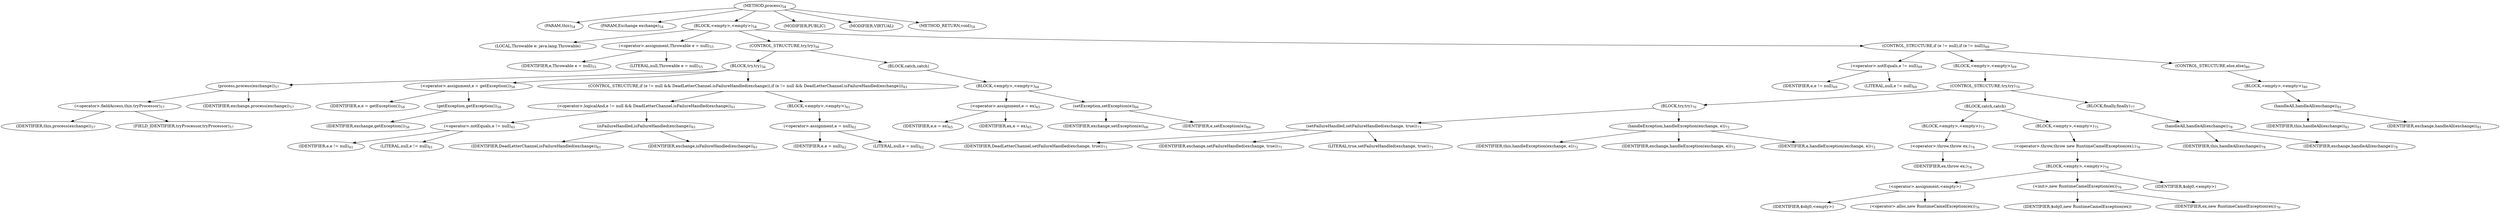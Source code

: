 digraph "process" {  
"85" [label = <(METHOD,process)<SUB>54</SUB>> ]
"8" [label = <(PARAM,this)<SUB>54</SUB>> ]
"86" [label = <(PARAM,Exchange exchange)<SUB>54</SUB>> ]
"87" [label = <(BLOCK,&lt;empty&gt;,&lt;empty&gt;)<SUB>54</SUB>> ]
"88" [label = <(LOCAL,Throwable e: java.lang.Throwable)> ]
"89" [label = <(&lt;operator&gt;.assignment,Throwable e = null)<SUB>55</SUB>> ]
"90" [label = <(IDENTIFIER,e,Throwable e = null)<SUB>55</SUB>> ]
"91" [label = <(LITERAL,null,Throwable e = null)<SUB>55</SUB>> ]
"92" [label = <(CONTROL_STRUCTURE,try,try)<SUB>56</SUB>> ]
"93" [label = <(BLOCK,try,try)<SUB>56</SUB>> ]
"94" [label = <(process,process(exchange))<SUB>57</SUB>> ]
"95" [label = <(&lt;operator&gt;.fieldAccess,this.tryProcessor)<SUB>57</SUB>> ]
"96" [label = <(IDENTIFIER,this,process(exchange))<SUB>57</SUB>> ]
"97" [label = <(FIELD_IDENTIFIER,tryProcessor,tryProcessor)<SUB>57</SUB>> ]
"98" [label = <(IDENTIFIER,exchange,process(exchange))<SUB>57</SUB>> ]
"99" [label = <(&lt;operator&gt;.assignment,e = getException())<SUB>58</SUB>> ]
"100" [label = <(IDENTIFIER,e,e = getException())<SUB>58</SUB>> ]
"101" [label = <(getException,getException())<SUB>58</SUB>> ]
"102" [label = <(IDENTIFIER,exchange,getException())<SUB>58</SUB>> ]
"103" [label = <(CONTROL_STRUCTURE,if (e != null &amp;&amp; DeadLetterChannel.isFailureHandled(exchange)),if (e != null &amp;&amp; DeadLetterChannel.isFailureHandled(exchange)))<SUB>61</SUB>> ]
"104" [label = <(&lt;operator&gt;.logicalAnd,e != null &amp;&amp; DeadLetterChannel.isFailureHandled(exchange))<SUB>61</SUB>> ]
"105" [label = <(&lt;operator&gt;.notEquals,e != null)<SUB>61</SUB>> ]
"106" [label = <(IDENTIFIER,e,e != null)<SUB>61</SUB>> ]
"107" [label = <(LITERAL,null,e != null)<SUB>61</SUB>> ]
"108" [label = <(isFailureHandled,isFailureHandled(exchange))<SUB>61</SUB>> ]
"109" [label = <(IDENTIFIER,DeadLetterChannel,isFailureHandled(exchange))<SUB>61</SUB>> ]
"110" [label = <(IDENTIFIER,exchange,isFailureHandled(exchange))<SUB>61</SUB>> ]
"111" [label = <(BLOCK,&lt;empty&gt;,&lt;empty&gt;)<SUB>61</SUB>> ]
"112" [label = <(&lt;operator&gt;.assignment,e = null)<SUB>62</SUB>> ]
"113" [label = <(IDENTIFIER,e,e = null)<SUB>62</SUB>> ]
"114" [label = <(LITERAL,null,e = null)<SUB>62</SUB>> ]
"115" [label = <(BLOCK,catch,catch)> ]
"116" [label = <(BLOCK,&lt;empty&gt;,&lt;empty&gt;)<SUB>64</SUB>> ]
"117" [label = <(&lt;operator&gt;.assignment,e = ex)<SUB>65</SUB>> ]
"118" [label = <(IDENTIFIER,e,e = ex)<SUB>65</SUB>> ]
"119" [label = <(IDENTIFIER,ex,e = ex)<SUB>65</SUB>> ]
"120" [label = <(setException,setException(e))<SUB>66</SUB>> ]
"121" [label = <(IDENTIFIER,exchange,setException(e))<SUB>66</SUB>> ]
"122" [label = <(IDENTIFIER,e,setException(e))<SUB>66</SUB>> ]
"123" [label = <(CONTROL_STRUCTURE,if (e != null),if (e != null))<SUB>69</SUB>> ]
"124" [label = <(&lt;operator&gt;.notEquals,e != null)<SUB>69</SUB>> ]
"125" [label = <(IDENTIFIER,e,e != null)<SUB>69</SUB>> ]
"126" [label = <(LITERAL,null,e != null)<SUB>69</SUB>> ]
"127" [label = <(BLOCK,&lt;empty&gt;,&lt;empty&gt;)<SUB>69</SUB>> ]
"128" [label = <(CONTROL_STRUCTURE,try,try)<SUB>70</SUB>> ]
"129" [label = <(BLOCK,try,try)<SUB>70</SUB>> ]
"130" [label = <(setFailureHandled,setFailureHandled(exchange, true))<SUB>71</SUB>> ]
"131" [label = <(IDENTIFIER,DeadLetterChannel,setFailureHandled(exchange, true))<SUB>71</SUB>> ]
"132" [label = <(IDENTIFIER,exchange,setFailureHandled(exchange, true))<SUB>71</SUB>> ]
"133" [label = <(LITERAL,true,setFailureHandled(exchange, true))<SUB>71</SUB>> ]
"134" [label = <(handleException,handleException(exchange, e))<SUB>72</SUB>> ]
"7" [label = <(IDENTIFIER,this,handleException(exchange, e))<SUB>72</SUB>> ]
"135" [label = <(IDENTIFIER,exchange,handleException(exchange, e))<SUB>72</SUB>> ]
"136" [label = <(IDENTIFIER,e,handleException(exchange, e))<SUB>72</SUB>> ]
"137" [label = <(BLOCK,catch,catch)> ]
"138" [label = <(BLOCK,&lt;empty&gt;,&lt;empty&gt;)<SUB>73</SUB>> ]
"139" [label = <(&lt;operator&gt;.throw,throw ex;)<SUB>74</SUB>> ]
"140" [label = <(IDENTIFIER,ex,throw ex;)<SUB>74</SUB>> ]
"141" [label = <(BLOCK,&lt;empty&gt;,&lt;empty&gt;)<SUB>75</SUB>> ]
"142" [label = <(&lt;operator&gt;.throw,throw new RuntimeCamelException(ex);)<SUB>76</SUB>> ]
"143" [label = <(BLOCK,&lt;empty&gt;,&lt;empty&gt;)<SUB>76</SUB>> ]
"144" [label = <(&lt;operator&gt;.assignment,&lt;empty&gt;)> ]
"145" [label = <(IDENTIFIER,$obj0,&lt;empty&gt;)> ]
"146" [label = <(&lt;operator&gt;.alloc,new RuntimeCamelException(ex))<SUB>76</SUB>> ]
"147" [label = <(&lt;init&gt;,new RuntimeCamelException(ex))<SUB>76</SUB>> ]
"148" [label = <(IDENTIFIER,$obj0,new RuntimeCamelException(ex))> ]
"149" [label = <(IDENTIFIER,ex,new RuntimeCamelException(ex))<SUB>76</SUB>> ]
"150" [label = <(IDENTIFIER,$obj0,&lt;empty&gt;)> ]
"151" [label = <(BLOCK,finally,finally)<SUB>77</SUB>> ]
"152" [label = <(handleAll,handleAll(exchange))<SUB>78</SUB>> ]
"9" [label = <(IDENTIFIER,this,handleAll(exchange))<SUB>78</SUB>> ]
"153" [label = <(IDENTIFIER,exchange,handleAll(exchange))<SUB>78</SUB>> ]
"154" [label = <(CONTROL_STRUCTURE,else,else)<SUB>80</SUB>> ]
"155" [label = <(BLOCK,&lt;empty&gt;,&lt;empty&gt;)<SUB>80</SUB>> ]
"156" [label = <(handleAll,handleAll(exchange))<SUB>81</SUB>> ]
"10" [label = <(IDENTIFIER,this,handleAll(exchange))<SUB>81</SUB>> ]
"157" [label = <(IDENTIFIER,exchange,handleAll(exchange))<SUB>81</SUB>> ]
"158" [label = <(MODIFIER,PUBLIC)> ]
"159" [label = <(MODIFIER,VIRTUAL)> ]
"160" [label = <(METHOD_RETURN,void)<SUB>54</SUB>> ]
  "85" -> "8" 
  "85" -> "86" 
  "85" -> "87" 
  "85" -> "158" 
  "85" -> "159" 
  "85" -> "160" 
  "87" -> "88" 
  "87" -> "89" 
  "87" -> "92" 
  "87" -> "123" 
  "89" -> "90" 
  "89" -> "91" 
  "92" -> "93" 
  "92" -> "115" 
  "93" -> "94" 
  "93" -> "99" 
  "93" -> "103" 
  "94" -> "95" 
  "94" -> "98" 
  "95" -> "96" 
  "95" -> "97" 
  "99" -> "100" 
  "99" -> "101" 
  "101" -> "102" 
  "103" -> "104" 
  "103" -> "111" 
  "104" -> "105" 
  "104" -> "108" 
  "105" -> "106" 
  "105" -> "107" 
  "108" -> "109" 
  "108" -> "110" 
  "111" -> "112" 
  "112" -> "113" 
  "112" -> "114" 
  "115" -> "116" 
  "116" -> "117" 
  "116" -> "120" 
  "117" -> "118" 
  "117" -> "119" 
  "120" -> "121" 
  "120" -> "122" 
  "123" -> "124" 
  "123" -> "127" 
  "123" -> "154" 
  "124" -> "125" 
  "124" -> "126" 
  "127" -> "128" 
  "128" -> "129" 
  "128" -> "137" 
  "128" -> "151" 
  "129" -> "130" 
  "129" -> "134" 
  "130" -> "131" 
  "130" -> "132" 
  "130" -> "133" 
  "134" -> "7" 
  "134" -> "135" 
  "134" -> "136" 
  "137" -> "138" 
  "137" -> "141" 
  "138" -> "139" 
  "139" -> "140" 
  "141" -> "142" 
  "142" -> "143" 
  "143" -> "144" 
  "143" -> "147" 
  "143" -> "150" 
  "144" -> "145" 
  "144" -> "146" 
  "147" -> "148" 
  "147" -> "149" 
  "151" -> "152" 
  "152" -> "9" 
  "152" -> "153" 
  "154" -> "155" 
  "155" -> "156" 
  "156" -> "10" 
  "156" -> "157" 
}
